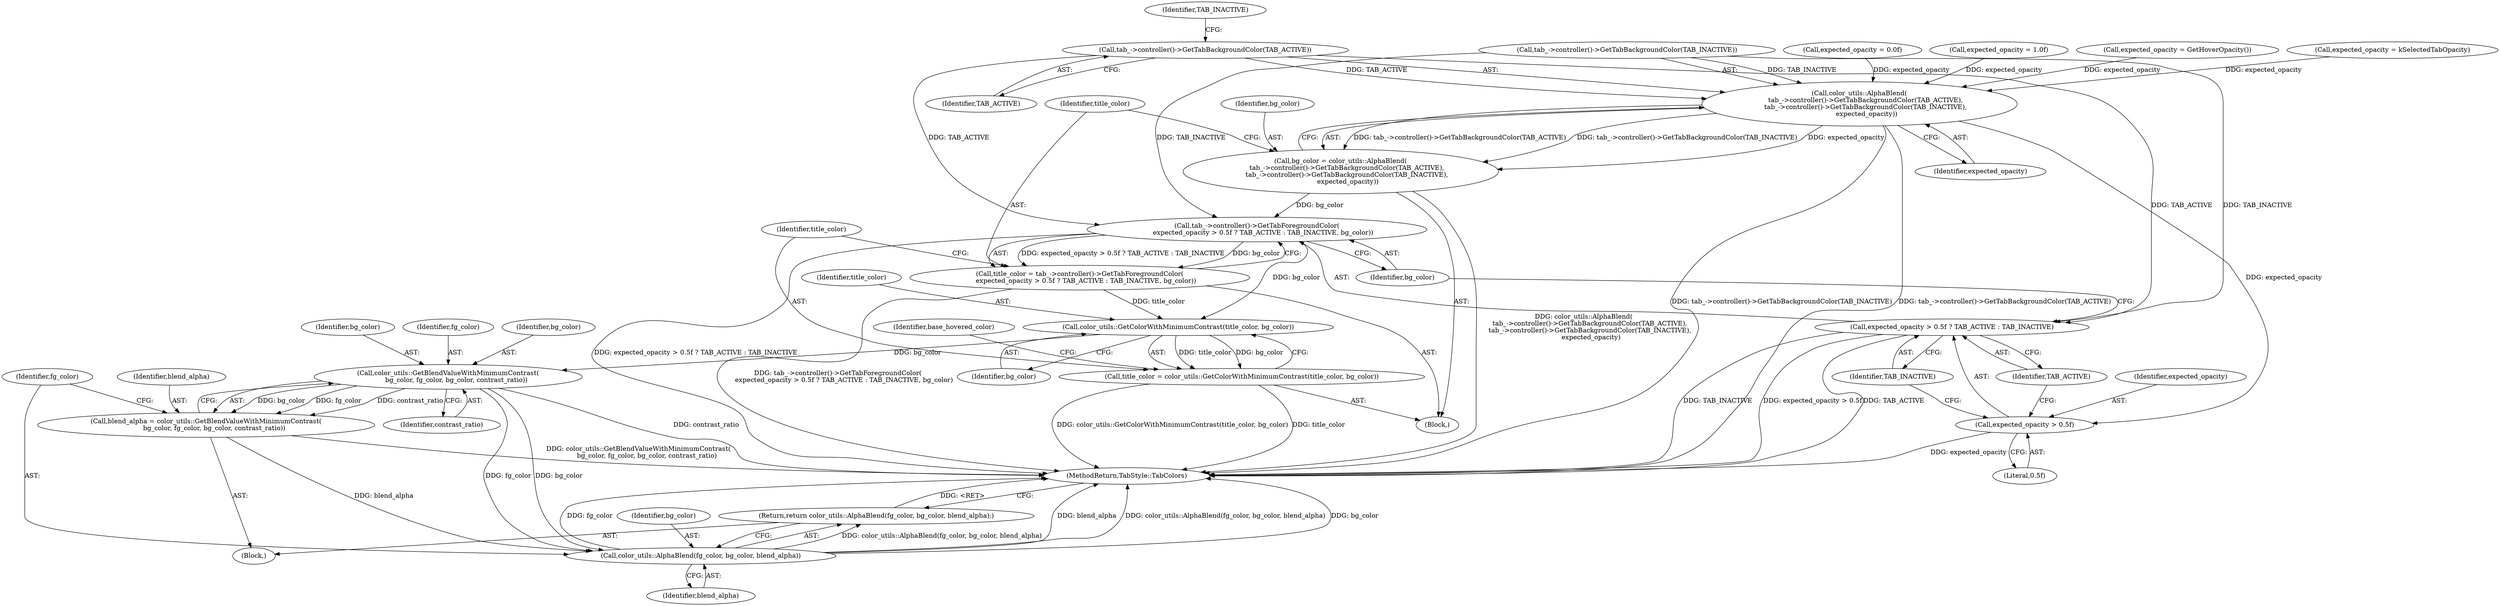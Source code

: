 digraph "1_Chrome_45d901b56f578a74b19ba0d10fa5c4c467f19303_3@del" {
"1000150" [label="(Call,tab_->controller()->GetTabBackgroundColor(TAB_ACTIVE))"];
"1000149" [label="(Call,color_utils::AlphaBlend(\n      tab_->controller()->GetTabBackgroundColor(TAB_ACTIVE),\n      tab_->controller()->GetTabBackgroundColor(TAB_INACTIVE),\n       expected_opacity))"];
"1000147" [label="(Call,bg_color = color_utils::AlphaBlend(\n      tab_->controller()->GetTabBackgroundColor(TAB_ACTIVE),\n      tab_->controller()->GetTabBackgroundColor(TAB_INACTIVE),\n       expected_opacity))"];
"1000158" [label="(Call,tab_->controller()->GetTabForegroundColor(\n      expected_opacity > 0.5f ? TAB_ACTIVE : TAB_INACTIVE, bg_color))"];
"1000156" [label="(Call,title_color = tab_->controller()->GetTabForegroundColor(\n      expected_opacity > 0.5f ? TAB_ACTIVE : TAB_INACTIVE, bg_color))"];
"1000168" [label="(Call,color_utils::GetColorWithMinimumContrast(title_color, bg_color))"];
"1000166" [label="(Call,title_color = color_utils::GetColorWithMinimumContrast(title_color, bg_color))"];
"1000185" [label="(Call,color_utils::GetBlendValueWithMinimumContrast(\n        bg_color, fg_color, bg_color, contrast_ratio))"];
"1000183" [label="(Call,blend_alpha = color_utils::GetBlendValueWithMinimumContrast(\n        bg_color, fg_color, bg_color, contrast_ratio))"];
"1000191" [label="(Call,color_utils::AlphaBlend(fg_color, bg_color, blend_alpha))"];
"1000190" [label="(Return,return color_utils::AlphaBlend(fg_color, bg_color, blend_alpha);)"];
"1000160" [label="(Call,expected_opacity > 0.5f)"];
"1000159" [label="(Call,expected_opacity > 0.5f ? TAB_ACTIVE : TAB_INACTIVE)"];
"1000153" [label="(Identifier,TAB_INACTIVE)"];
"1000169" [label="(Identifier,title_color)"];
"1000154" [label="(Identifier,expected_opacity)"];
"1000165" [label="(Identifier,bg_color)"];
"1000232" [label="(MethodReturn,TabStyle::TabColors)"];
"1000159" [label="(Call,expected_opacity > 0.5f ? TAB_ACTIVE : TAB_INACTIVE)"];
"1000129" [label="(Call,expected_opacity = 1.0f)"];
"1000193" [label="(Identifier,bg_color)"];
"1000150" [label="(Call,tab_->controller()->GetTabBackgroundColor(TAB_ACTIVE))"];
"1000143" [label="(Call,expected_opacity = GetHoverOpacity())"];
"1000136" [label="(Call,expected_opacity = kSelectedTabOpacity)"];
"1000185" [label="(Call,color_utils::GetBlendValueWithMinimumContrast(\n        bg_color, fg_color, bg_color, contrast_ratio))"];
"1000156" [label="(Call,title_color = tab_->controller()->GetTabForegroundColor(\n      expected_opacity > 0.5f ? TAB_ACTIVE : TAB_INACTIVE, bg_color))"];
"1000184" [label="(Identifier,blend_alpha)"];
"1000157" [label="(Identifier,title_color)"];
"1000163" [label="(Identifier,TAB_ACTIVE)"];
"1000166" [label="(Call,title_color = color_utils::GetColorWithMinimumContrast(title_color, bg_color))"];
"1000167" [label="(Identifier,title_color)"];
"1000189" [label="(Identifier,contrast_ratio)"];
"1000170" [label="(Identifier,bg_color)"];
"1000187" [label="(Identifier,fg_color)"];
"1000181" [label="(Block,)"];
"1000191" [label="(Call,color_utils::AlphaBlend(fg_color, bg_color, blend_alpha))"];
"1000188" [label="(Identifier,bg_color)"];
"1000160" [label="(Call,expected_opacity > 0.5f)"];
"1000173" [label="(Identifier,base_hovered_color)"];
"1000101" [label="(Block,)"];
"1000162" [label="(Literal,0.5f)"];
"1000190" [label="(Return,return color_utils::AlphaBlend(fg_color, bg_color, blend_alpha);)"];
"1000168" [label="(Call,color_utils::GetColorWithMinimumContrast(title_color, bg_color))"];
"1000147" [label="(Call,bg_color = color_utils::AlphaBlend(\n      tab_->controller()->GetTabBackgroundColor(TAB_ACTIVE),\n      tab_->controller()->GetTabBackgroundColor(TAB_INACTIVE),\n       expected_opacity))"];
"1000186" [label="(Identifier,bg_color)"];
"1000161" [label="(Identifier,expected_opacity)"];
"1000152" [label="(Call,tab_->controller()->GetTabBackgroundColor(TAB_INACTIVE))"];
"1000148" [label="(Identifier,bg_color)"];
"1000123" [label="(Call,expected_opacity = 0.0f)"];
"1000183" [label="(Call,blend_alpha = color_utils::GetBlendValueWithMinimumContrast(\n        bg_color, fg_color, bg_color, contrast_ratio))"];
"1000158" [label="(Call,tab_->controller()->GetTabForegroundColor(\n      expected_opacity > 0.5f ? TAB_ACTIVE : TAB_INACTIVE, bg_color))"];
"1000149" [label="(Call,color_utils::AlphaBlend(\n      tab_->controller()->GetTabBackgroundColor(TAB_ACTIVE),\n      tab_->controller()->GetTabBackgroundColor(TAB_INACTIVE),\n       expected_opacity))"];
"1000164" [label="(Identifier,TAB_INACTIVE)"];
"1000194" [label="(Identifier,blend_alpha)"];
"1000192" [label="(Identifier,fg_color)"];
"1000151" [label="(Identifier,TAB_ACTIVE)"];
"1000150" -> "1000149"  [label="AST: "];
"1000150" -> "1000151"  [label="CFG: "];
"1000151" -> "1000150"  [label="AST: "];
"1000153" -> "1000150"  [label="CFG: "];
"1000150" -> "1000149"  [label="DDG: TAB_ACTIVE"];
"1000150" -> "1000158"  [label="DDG: TAB_ACTIVE"];
"1000150" -> "1000159"  [label="DDG: TAB_ACTIVE"];
"1000149" -> "1000147"  [label="AST: "];
"1000149" -> "1000154"  [label="CFG: "];
"1000152" -> "1000149"  [label="AST: "];
"1000154" -> "1000149"  [label="AST: "];
"1000147" -> "1000149"  [label="CFG: "];
"1000149" -> "1000232"  [label="DDG: tab_->controller()->GetTabBackgroundColor(TAB_INACTIVE)"];
"1000149" -> "1000232"  [label="DDG: tab_->controller()->GetTabBackgroundColor(TAB_ACTIVE)"];
"1000149" -> "1000147"  [label="DDG: tab_->controller()->GetTabBackgroundColor(TAB_ACTIVE)"];
"1000149" -> "1000147"  [label="DDG: tab_->controller()->GetTabBackgroundColor(TAB_INACTIVE)"];
"1000149" -> "1000147"  [label="DDG: expected_opacity"];
"1000152" -> "1000149"  [label="DDG: TAB_INACTIVE"];
"1000129" -> "1000149"  [label="DDG: expected_opacity"];
"1000143" -> "1000149"  [label="DDG: expected_opacity"];
"1000136" -> "1000149"  [label="DDG: expected_opacity"];
"1000123" -> "1000149"  [label="DDG: expected_opacity"];
"1000149" -> "1000160"  [label="DDG: expected_opacity"];
"1000147" -> "1000101"  [label="AST: "];
"1000148" -> "1000147"  [label="AST: "];
"1000157" -> "1000147"  [label="CFG: "];
"1000147" -> "1000232"  [label="DDG: color_utils::AlphaBlend(\n      tab_->controller()->GetTabBackgroundColor(TAB_ACTIVE),\n      tab_->controller()->GetTabBackgroundColor(TAB_INACTIVE),\n       expected_opacity)"];
"1000147" -> "1000158"  [label="DDG: bg_color"];
"1000158" -> "1000156"  [label="AST: "];
"1000158" -> "1000165"  [label="CFG: "];
"1000159" -> "1000158"  [label="AST: "];
"1000165" -> "1000158"  [label="AST: "];
"1000156" -> "1000158"  [label="CFG: "];
"1000158" -> "1000232"  [label="DDG: expected_opacity > 0.5f ? TAB_ACTIVE : TAB_INACTIVE"];
"1000158" -> "1000156"  [label="DDG: expected_opacity > 0.5f ? TAB_ACTIVE : TAB_INACTIVE"];
"1000158" -> "1000156"  [label="DDG: bg_color"];
"1000152" -> "1000158"  [label="DDG: TAB_INACTIVE"];
"1000158" -> "1000168"  [label="DDG: bg_color"];
"1000156" -> "1000101"  [label="AST: "];
"1000157" -> "1000156"  [label="AST: "];
"1000167" -> "1000156"  [label="CFG: "];
"1000156" -> "1000232"  [label="DDG: tab_->controller()->GetTabForegroundColor(\n      expected_opacity > 0.5f ? TAB_ACTIVE : TAB_INACTIVE, bg_color)"];
"1000156" -> "1000168"  [label="DDG: title_color"];
"1000168" -> "1000166"  [label="AST: "];
"1000168" -> "1000170"  [label="CFG: "];
"1000169" -> "1000168"  [label="AST: "];
"1000170" -> "1000168"  [label="AST: "];
"1000166" -> "1000168"  [label="CFG: "];
"1000168" -> "1000166"  [label="DDG: title_color"];
"1000168" -> "1000166"  [label="DDG: bg_color"];
"1000168" -> "1000185"  [label="DDG: bg_color"];
"1000166" -> "1000101"  [label="AST: "];
"1000167" -> "1000166"  [label="AST: "];
"1000173" -> "1000166"  [label="CFG: "];
"1000166" -> "1000232"  [label="DDG: color_utils::GetColorWithMinimumContrast(title_color, bg_color)"];
"1000166" -> "1000232"  [label="DDG: title_color"];
"1000185" -> "1000183"  [label="AST: "];
"1000185" -> "1000189"  [label="CFG: "];
"1000186" -> "1000185"  [label="AST: "];
"1000187" -> "1000185"  [label="AST: "];
"1000188" -> "1000185"  [label="AST: "];
"1000189" -> "1000185"  [label="AST: "];
"1000183" -> "1000185"  [label="CFG: "];
"1000185" -> "1000232"  [label="DDG: contrast_ratio"];
"1000185" -> "1000183"  [label="DDG: bg_color"];
"1000185" -> "1000183"  [label="DDG: fg_color"];
"1000185" -> "1000183"  [label="DDG: contrast_ratio"];
"1000185" -> "1000191"  [label="DDG: fg_color"];
"1000185" -> "1000191"  [label="DDG: bg_color"];
"1000183" -> "1000181"  [label="AST: "];
"1000184" -> "1000183"  [label="AST: "];
"1000192" -> "1000183"  [label="CFG: "];
"1000183" -> "1000232"  [label="DDG: color_utils::GetBlendValueWithMinimumContrast(\n        bg_color, fg_color, bg_color, contrast_ratio)"];
"1000183" -> "1000191"  [label="DDG: blend_alpha"];
"1000191" -> "1000190"  [label="AST: "];
"1000191" -> "1000194"  [label="CFG: "];
"1000192" -> "1000191"  [label="AST: "];
"1000193" -> "1000191"  [label="AST: "];
"1000194" -> "1000191"  [label="AST: "];
"1000190" -> "1000191"  [label="CFG: "];
"1000191" -> "1000232"  [label="DDG: blend_alpha"];
"1000191" -> "1000232"  [label="DDG: color_utils::AlphaBlend(fg_color, bg_color, blend_alpha)"];
"1000191" -> "1000232"  [label="DDG: bg_color"];
"1000191" -> "1000232"  [label="DDG: fg_color"];
"1000191" -> "1000190"  [label="DDG: color_utils::AlphaBlend(fg_color, bg_color, blend_alpha)"];
"1000190" -> "1000181"  [label="AST: "];
"1000232" -> "1000190"  [label="CFG: "];
"1000190" -> "1000232"  [label="DDG: <RET>"];
"1000160" -> "1000159"  [label="AST: "];
"1000160" -> "1000162"  [label="CFG: "];
"1000161" -> "1000160"  [label="AST: "];
"1000162" -> "1000160"  [label="AST: "];
"1000163" -> "1000160"  [label="CFG: "];
"1000164" -> "1000160"  [label="CFG: "];
"1000160" -> "1000232"  [label="DDG: expected_opacity"];
"1000159" -> "1000163"  [label="CFG: "];
"1000159" -> "1000164"  [label="CFG: "];
"1000163" -> "1000159"  [label="AST: "];
"1000164" -> "1000159"  [label="AST: "];
"1000165" -> "1000159"  [label="CFG: "];
"1000159" -> "1000232"  [label="DDG: TAB_INACTIVE"];
"1000159" -> "1000232"  [label="DDG: expected_opacity > 0.5f"];
"1000159" -> "1000232"  [label="DDG: TAB_ACTIVE"];
"1000152" -> "1000159"  [label="DDG: TAB_INACTIVE"];
}
